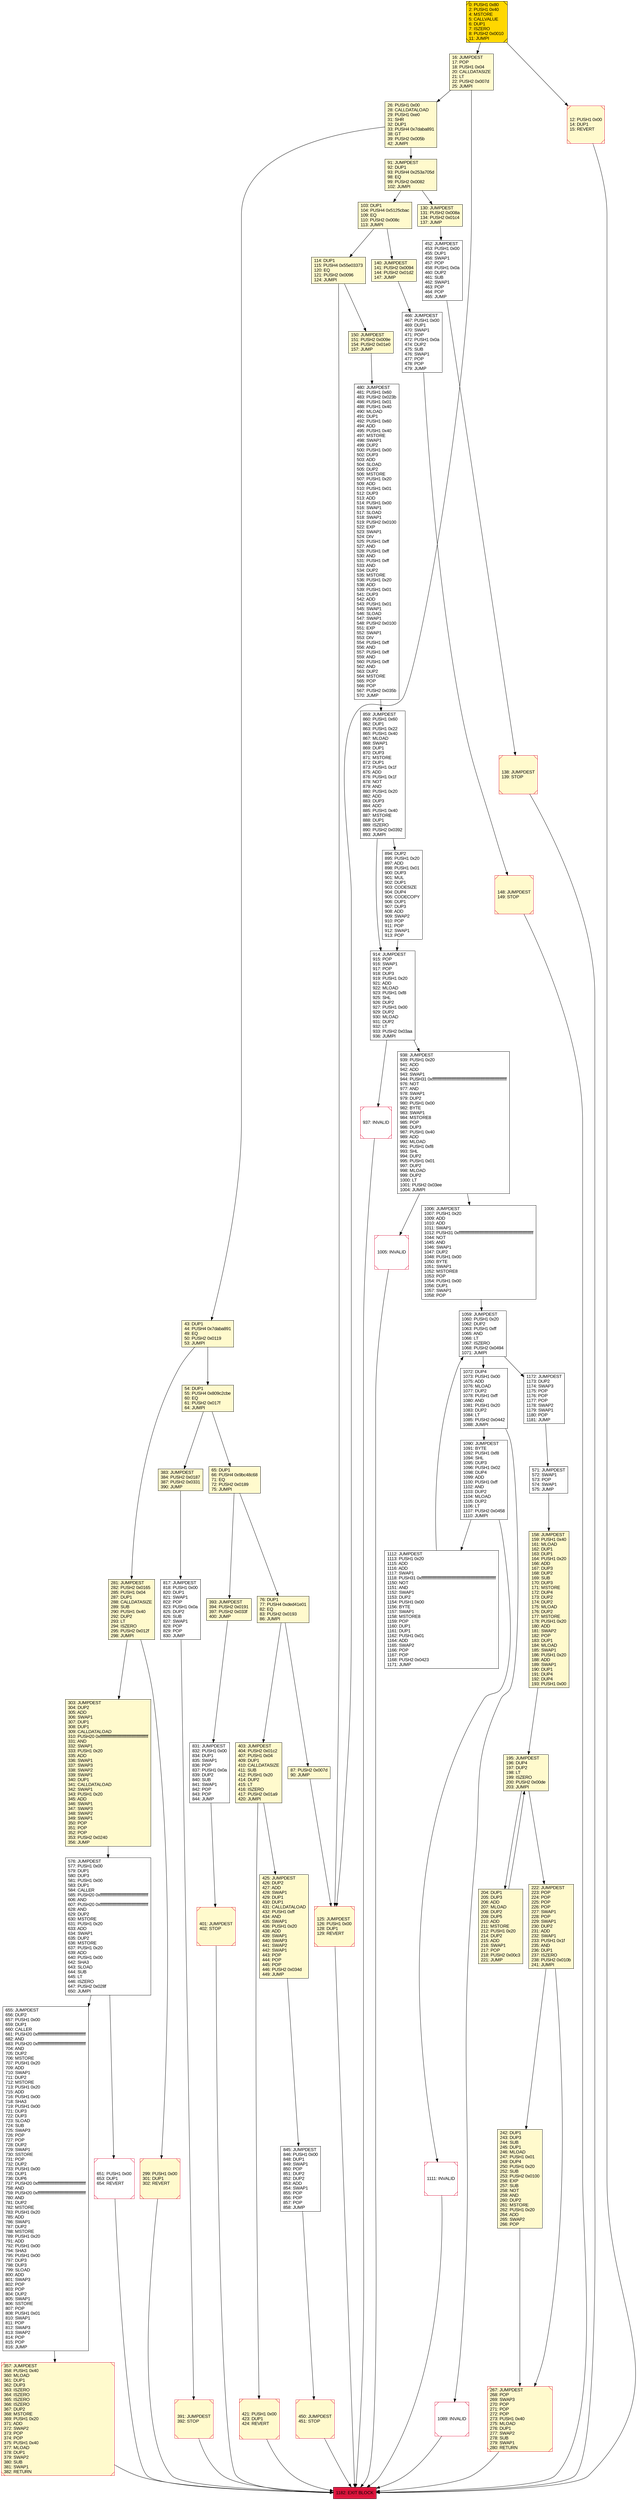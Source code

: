 digraph G {
bgcolor=transparent rankdir=UD;
node [shape=box style=filled color=black fillcolor=white fontname=arial fontcolor=black];
148 [label="148: JUMPDEST\l149: STOP\l" fillcolor=lemonchiffon shape=Msquare color=crimson ];
480 [label="480: JUMPDEST\l481: PUSH1 0x60\l483: PUSH2 0x023b\l486: PUSH1 0x01\l488: PUSH1 0x40\l490: MLOAD\l491: DUP1\l492: PUSH1 0x60\l494: ADD\l495: PUSH1 0x40\l497: MSTORE\l498: SWAP1\l499: DUP2\l500: PUSH1 0x00\l502: DUP3\l503: ADD\l504: SLOAD\l505: DUP2\l506: MSTORE\l507: PUSH1 0x20\l509: ADD\l510: PUSH1 0x01\l512: DUP3\l513: ADD\l514: PUSH1 0x00\l516: SWAP1\l517: SLOAD\l518: SWAP1\l519: PUSH2 0x0100\l522: EXP\l523: SWAP1\l524: DIV\l525: PUSH1 0xff\l527: AND\l528: PUSH1 0xff\l530: AND\l531: PUSH1 0xff\l533: AND\l534: DUP2\l535: MSTORE\l536: PUSH1 0x20\l538: ADD\l539: PUSH1 0x01\l541: DUP3\l542: ADD\l543: PUSH1 0x01\l545: SWAP1\l546: SLOAD\l547: SWAP1\l548: PUSH2 0x0100\l551: EXP\l552: SWAP1\l553: DIV\l554: PUSH1 0xff\l556: AND\l557: PUSH1 0xff\l559: AND\l560: PUSH1 0xff\l562: AND\l563: DUP2\l564: MSTORE\l565: POP\l566: POP\l567: PUSH2 0x035b\l570: JUMP\l" ];
54 [label="54: DUP1\l55: PUSH4 0x809c2cbe\l60: EQ\l61: PUSH2 0x017f\l64: JUMPI\l" fillcolor=lemonchiffon ];
421 [label="421: PUSH1 0x00\l423: DUP1\l424: REVERT\l" fillcolor=lemonchiffon shape=Msquare color=crimson ];
401 [label="401: JUMPDEST\l402: STOP\l" fillcolor=lemonchiffon shape=Msquare color=crimson ];
1059 [label="1059: JUMPDEST\l1060: PUSH1 0x20\l1062: DUP2\l1063: PUSH1 0xff\l1065: AND\l1066: LT\l1067: ISZERO\l1068: PUSH2 0x0494\l1071: JUMPI\l" ];
87 [label="87: PUSH2 0x007d\l90: JUMP\l" fillcolor=lemonchiffon ];
299 [label="299: PUSH1 0x00\l301: DUP1\l302: REVERT\l" fillcolor=lemonchiffon shape=Msquare color=crimson ];
403 [label="403: JUMPDEST\l404: PUSH2 0x01c2\l407: PUSH1 0x04\l409: DUP1\l410: CALLDATASIZE\l411: SUB\l412: PUSH1 0x20\l414: DUP2\l415: LT\l416: ISZERO\l417: PUSH2 0x01a9\l420: JUMPI\l" fillcolor=lemonchiffon ];
267 [label="267: JUMPDEST\l268: POP\l269: SWAP3\l270: POP\l271: POP\l272: POP\l273: PUSH1 0x40\l275: MLOAD\l276: DUP1\l277: SWAP2\l278: SUB\l279: SWAP1\l280: RETURN\l" fillcolor=lemonchiffon shape=Msquare color=crimson ];
576 [label="576: JUMPDEST\l577: PUSH1 0x00\l579: DUP1\l580: DUP3\l581: PUSH1 0x00\l583: DUP1\l584: CALLER\l585: PUSH20 0xffffffffffffffffffffffffffffffffffffffff\l606: AND\l607: PUSH20 0xffffffffffffffffffffffffffffffffffffffff\l628: AND\l629: DUP2\l630: MSTORE\l631: PUSH1 0x20\l633: ADD\l634: SWAP1\l635: DUP2\l636: MSTORE\l637: PUSH1 0x20\l639: ADD\l640: PUSH1 0x00\l642: SHA3\l643: SLOAD\l644: SUB\l645: LT\l646: ISZERO\l647: PUSH2 0x028f\l650: JUMPI\l" ];
391 [label="391: JUMPDEST\l392: STOP\l" fillcolor=lemonchiffon shape=Msquare color=crimson ];
831 [label="831: JUMPDEST\l832: PUSH1 0x00\l834: DUP1\l835: SWAP1\l836: POP\l837: PUSH1 0x0a\l839: DUP2\l840: SUB\l841: SWAP1\l842: POP\l843: POP\l844: JUMP\l" ];
937 [label="937: INVALID\l" shape=Msquare color=crimson ];
938 [label="938: JUMPDEST\l939: PUSH1 0x20\l941: ADD\l942: ADD\l943: SWAP1\l944: PUSH31 0xffffffffffffffffffffffffffffffffffffffffffffffffffffffffffffff\l976: NOT\l977: AND\l978: SWAP1\l979: DUP2\l980: PUSH1 0x00\l982: BYTE\l983: SWAP1\l984: MSTORE8\l985: POP\l986: DUP3\l987: PUSH1 0x40\l989: ADD\l990: MLOAD\l991: PUSH1 0xf8\l993: SHL\l994: DUP2\l995: PUSH1 0x01\l997: DUP2\l998: MLOAD\l999: DUP2\l1000: LT\l1001: PUSH2 0x03ee\l1004: JUMPI\l" ];
0 [label="0: PUSH1 0x80\l2: PUSH1 0x40\l4: MSTORE\l5: CALLVALUE\l6: DUP1\l7: ISZERO\l8: PUSH2 0x0010\l11: JUMPI\l" fillcolor=lemonchiffon shape=Msquare fillcolor=gold ];
817 [label="817: JUMPDEST\l818: PUSH1 0x00\l820: DUP1\l821: SWAP1\l822: POP\l823: PUSH1 0x0a\l825: DUP2\l826: SUB\l827: SWAP1\l828: POP\l829: POP\l830: JUMP\l" ];
140 [label="140: JUMPDEST\l141: PUSH2 0x0094\l144: PUSH2 0x01d2\l147: JUMP\l" fillcolor=lemonchiffon ];
1182 [label="1182: EXIT BLOCK\l" fillcolor=crimson ];
91 [label="91: JUMPDEST\l92: DUP1\l93: PUSH4 0x253a705d\l98: EQ\l99: PUSH2 0x0082\l102: JUMPI\l" fillcolor=lemonchiffon ];
138 [label="138: JUMPDEST\l139: STOP\l" fillcolor=lemonchiffon shape=Msquare color=crimson ];
845 [label="845: JUMPDEST\l846: PUSH1 0x00\l848: DUP1\l849: SWAP1\l850: POP\l851: DUP2\l852: DUP2\l853: ADD\l854: SWAP1\l855: POP\l856: POP\l857: POP\l858: JUMP\l" ];
16 [label="16: JUMPDEST\l17: POP\l18: PUSH1 0x04\l20: CALLDATASIZE\l21: LT\l22: PUSH2 0x007d\l25: JUMPI\l" fillcolor=lemonchiffon ];
425 [label="425: JUMPDEST\l426: DUP2\l427: ADD\l428: SWAP1\l429: DUP1\l430: DUP1\l431: CALLDATALOAD\l432: PUSH1 0xff\l434: AND\l435: SWAP1\l436: PUSH1 0x20\l438: ADD\l439: SWAP1\l440: SWAP3\l441: SWAP2\l442: SWAP1\l443: POP\l444: POP\l445: POP\l446: PUSH2 0x034d\l449: JUMP\l" fillcolor=lemonchiffon ];
655 [label="655: JUMPDEST\l656: DUP2\l657: PUSH1 0x00\l659: DUP1\l660: CALLER\l661: PUSH20 0xffffffffffffffffffffffffffffffffffffffff\l682: AND\l683: PUSH20 0xffffffffffffffffffffffffffffffffffffffff\l704: AND\l705: DUP2\l706: MSTORE\l707: PUSH1 0x20\l709: ADD\l710: SWAP1\l711: DUP2\l712: MSTORE\l713: PUSH1 0x20\l715: ADD\l716: PUSH1 0x00\l718: SHA3\l719: PUSH1 0x00\l721: DUP3\l722: DUP3\l723: SLOAD\l724: SUB\l725: SWAP3\l726: POP\l727: POP\l728: DUP2\l729: SWAP1\l730: SSTORE\l731: POP\l732: DUP2\l733: PUSH1 0x00\l735: DUP1\l736: DUP6\l737: PUSH20 0xffffffffffffffffffffffffffffffffffffffff\l758: AND\l759: PUSH20 0xffffffffffffffffffffffffffffffffffffffff\l780: AND\l781: DUP2\l782: MSTORE\l783: PUSH1 0x20\l785: ADD\l786: SWAP1\l787: DUP2\l788: MSTORE\l789: PUSH1 0x20\l791: ADD\l792: PUSH1 0x00\l794: SHA3\l795: PUSH1 0x00\l797: DUP3\l798: DUP3\l799: SLOAD\l800: ADD\l801: SWAP3\l802: POP\l803: POP\l804: DUP2\l805: SWAP1\l806: SSTORE\l807: POP\l808: PUSH1 0x01\l810: SWAP1\l811: POP\l812: SWAP3\l813: SWAP2\l814: POP\l815: POP\l816: JUMP\l" ];
103 [label="103: DUP1\l104: PUSH4 0x5125cbac\l109: EQ\l110: PUSH2 0x008c\l113: JUMPI\l" fillcolor=lemonchiffon ];
651 [label="651: PUSH1 0x00\l653: DUP1\l654: REVERT\l" shape=Msquare color=crimson ];
1112 [label="1112: JUMPDEST\l1113: PUSH1 0x20\l1115: ADD\l1116: ADD\l1117: SWAP1\l1118: PUSH31 0xffffffffffffffffffffffffffffffffffffffffffffffffffffffffffffff\l1150: NOT\l1151: AND\l1152: SWAP1\l1153: DUP2\l1154: PUSH1 0x00\l1156: BYTE\l1157: SWAP1\l1158: MSTORE8\l1159: POP\l1160: DUP1\l1161: DUP1\l1162: PUSH1 0x01\l1164: ADD\l1165: SWAP2\l1166: POP\l1167: POP\l1168: PUSH2 0x0423\l1171: JUMP\l" ];
12 [label="12: PUSH1 0x00\l14: DUP1\l15: REVERT\l" fillcolor=lemonchiffon shape=Msquare color=crimson ];
158 [label="158: JUMPDEST\l159: PUSH1 0x40\l161: MLOAD\l162: DUP1\l163: DUP1\l164: PUSH1 0x20\l166: ADD\l167: DUP3\l168: DUP2\l169: SUB\l170: DUP3\l171: MSTORE\l172: DUP4\l173: DUP2\l174: DUP2\l175: MLOAD\l176: DUP2\l177: MSTORE\l178: PUSH1 0x20\l180: ADD\l181: SWAP2\l182: POP\l183: DUP1\l184: MLOAD\l185: SWAP1\l186: PUSH1 0x20\l188: ADD\l189: SWAP1\l190: DUP1\l191: DUP4\l192: DUP4\l193: PUSH1 0x00\l" fillcolor=lemonchiffon ];
114 [label="114: DUP1\l115: PUSH4 0x55e03373\l120: EQ\l121: PUSH2 0x0096\l124: JUMPI\l" fillcolor=lemonchiffon ];
383 [label="383: JUMPDEST\l384: PUSH2 0x0187\l387: PUSH2 0x0331\l390: JUMP\l" fillcolor=lemonchiffon ];
65 [label="65: DUP1\l66: PUSH4 0x9bc48c68\l71: EQ\l72: PUSH2 0x0189\l75: JUMPI\l" fillcolor=lemonchiffon ];
150 [label="150: JUMPDEST\l151: PUSH2 0x009e\l154: PUSH2 0x01e0\l157: JUMP\l" fillcolor=lemonchiffon ];
303 [label="303: JUMPDEST\l304: DUP2\l305: ADD\l306: SWAP1\l307: DUP1\l308: DUP1\l309: CALLDATALOAD\l310: PUSH20 0xffffffffffffffffffffffffffffffffffffffff\l331: AND\l332: SWAP1\l333: PUSH1 0x20\l335: ADD\l336: SWAP1\l337: SWAP3\l338: SWAP2\l339: SWAP1\l340: DUP1\l341: CALLDATALOAD\l342: SWAP1\l343: PUSH1 0x20\l345: ADD\l346: SWAP1\l347: SWAP3\l348: SWAP2\l349: SWAP1\l350: POP\l351: POP\l352: POP\l353: PUSH2 0x0240\l356: JUMP\l" fillcolor=lemonchiffon ];
43 [label="43: DUP1\l44: PUSH4 0x7daba891\l49: EQ\l50: PUSH2 0x0119\l53: JUMPI\l" fillcolor=lemonchiffon ];
1072 [label="1072: DUP4\l1073: PUSH1 0x00\l1075: ADD\l1076: MLOAD\l1077: DUP2\l1078: PUSH1 0xff\l1080: AND\l1081: PUSH1 0x20\l1083: DUP2\l1084: LT\l1085: PUSH2 0x0442\l1088: JUMPI\l" ];
1005 [label="1005: INVALID\l" shape=Msquare color=crimson ];
450 [label="450: JUMPDEST\l451: STOP\l" fillcolor=lemonchiffon shape=Msquare color=crimson ];
357 [label="357: JUMPDEST\l358: PUSH1 0x40\l360: MLOAD\l361: DUP1\l362: DUP3\l363: ISZERO\l364: ISZERO\l365: ISZERO\l366: ISZERO\l367: DUP2\l368: MSTORE\l369: PUSH1 0x20\l371: ADD\l372: SWAP2\l373: POP\l374: POP\l375: PUSH1 0x40\l377: MLOAD\l378: DUP1\l379: SWAP2\l380: SUB\l381: SWAP1\l382: RETURN\l" fillcolor=lemonchiffon shape=Msquare color=crimson ];
281 [label="281: JUMPDEST\l282: PUSH2 0x0165\l285: PUSH1 0x04\l287: DUP1\l288: CALLDATASIZE\l289: SUB\l290: PUSH1 0x40\l292: DUP2\l293: LT\l294: ISZERO\l295: PUSH2 0x012f\l298: JUMPI\l" fillcolor=lemonchiffon ];
894 [label="894: DUP2\l895: PUSH1 0x20\l897: ADD\l898: PUSH1 0x01\l900: DUP3\l901: MUL\l902: DUP1\l903: CODESIZE\l904: DUP4\l905: CODECOPY\l906: DUP1\l907: DUP3\l908: ADD\l909: SWAP2\l910: POP\l911: POP\l912: SWAP1\l913: POP\l" ];
571 [label="571: JUMPDEST\l572: SWAP1\l573: POP\l574: SWAP1\l575: JUMP\l" ];
1111 [label="1111: INVALID\l" shape=Msquare color=crimson ];
130 [label="130: JUMPDEST\l131: PUSH2 0x008a\l134: PUSH2 0x01c4\l137: JUMP\l" fillcolor=lemonchiffon ];
26 [label="26: PUSH1 0x00\l28: CALLDATALOAD\l29: PUSH1 0xe0\l31: SHR\l32: DUP1\l33: PUSH4 0x7daba891\l38: GT\l39: PUSH2 0x005b\l42: JUMPI\l" fillcolor=lemonchiffon ];
393 [label="393: JUMPDEST\l394: PUSH2 0x0191\l397: PUSH2 0x033f\l400: JUMP\l" fillcolor=lemonchiffon ];
452 [label="452: JUMPDEST\l453: PUSH1 0x00\l455: DUP1\l456: SWAP1\l457: POP\l458: PUSH1 0x0a\l460: DUP2\l461: SUB\l462: SWAP1\l463: POP\l464: POP\l465: JUMP\l" ];
1172 [label="1172: JUMPDEST\l1173: DUP2\l1174: SWAP3\l1175: POP\l1176: POP\l1177: POP\l1178: SWAP2\l1179: SWAP1\l1180: POP\l1181: JUMP\l" ];
1006 [label="1006: JUMPDEST\l1007: PUSH1 0x20\l1009: ADD\l1010: ADD\l1011: SWAP1\l1012: PUSH31 0xffffffffffffffffffffffffffffffffffffffffffffffffffffffffffffff\l1044: NOT\l1045: AND\l1046: SWAP1\l1047: DUP2\l1048: PUSH1 0x00\l1050: BYTE\l1051: SWAP1\l1052: MSTORE8\l1053: POP\l1054: PUSH1 0x00\l1056: DUP1\l1057: SWAP1\l1058: POP\l" ];
859 [label="859: JUMPDEST\l860: PUSH1 0x60\l862: DUP1\l863: PUSH1 0x22\l865: PUSH1 0x40\l867: MLOAD\l868: SWAP1\l869: DUP1\l870: DUP3\l871: MSTORE\l872: DUP1\l873: PUSH1 0x1f\l875: ADD\l876: PUSH1 0x1f\l878: NOT\l879: AND\l880: PUSH1 0x20\l882: ADD\l883: DUP3\l884: ADD\l885: PUSH1 0x40\l887: MSTORE\l888: DUP1\l889: ISZERO\l890: PUSH2 0x0392\l893: JUMPI\l" ];
1090 [label="1090: JUMPDEST\l1091: BYTE\l1092: PUSH1 0xf8\l1094: SHL\l1095: DUP3\l1096: PUSH1 0x02\l1098: DUP4\l1099: ADD\l1100: PUSH1 0xff\l1102: AND\l1103: DUP2\l1104: MLOAD\l1105: DUP2\l1106: LT\l1107: PUSH2 0x0458\l1110: JUMPI\l" ];
914 [label="914: JUMPDEST\l915: POP\l916: SWAP1\l917: POP\l918: DUP3\l919: PUSH1 0x20\l921: ADD\l922: MLOAD\l923: PUSH1 0xf8\l925: SHL\l926: DUP2\l927: PUSH1 0x00\l929: DUP2\l930: MLOAD\l931: DUP2\l932: LT\l933: PUSH2 0x03aa\l936: JUMPI\l" ];
125 [label="125: JUMPDEST\l126: PUSH1 0x00\l128: DUP1\l129: REVERT\l" fillcolor=lemonchiffon shape=Msquare color=crimson ];
204 [label="204: DUP1\l205: DUP3\l206: ADD\l207: MLOAD\l208: DUP2\l209: DUP5\l210: ADD\l211: MSTORE\l212: PUSH1 0x20\l214: DUP2\l215: ADD\l216: SWAP1\l217: POP\l218: PUSH2 0x00c3\l221: JUMP\l" fillcolor=lemonchiffon ];
466 [label="466: JUMPDEST\l467: PUSH1 0x00\l469: DUP1\l470: SWAP1\l471: POP\l472: PUSH1 0x0a\l474: DUP2\l475: SUB\l476: SWAP1\l477: POP\l478: POP\l479: JUMP\l" ];
242 [label="242: DUP1\l243: DUP3\l244: SUB\l245: DUP1\l246: MLOAD\l247: PUSH1 0x01\l249: DUP4\l250: PUSH1 0x20\l252: SUB\l253: PUSH2 0x0100\l256: EXP\l257: SUB\l258: NOT\l259: AND\l260: DUP2\l261: MSTORE\l262: PUSH1 0x20\l264: ADD\l265: SWAP2\l266: POP\l" fillcolor=lemonchiffon ];
195 [label="195: JUMPDEST\l196: DUP4\l197: DUP2\l198: LT\l199: ISZERO\l200: PUSH2 0x00de\l203: JUMPI\l" fillcolor=lemonchiffon ];
76 [label="76: DUP1\l77: PUSH4 0xded41e01\l82: EQ\l83: PUSH2 0x0193\l86: JUMPI\l" fillcolor=lemonchiffon ];
222 [label="222: JUMPDEST\l223: POP\l224: POP\l225: POP\l226: POP\l227: SWAP1\l228: POP\l229: SWAP1\l230: DUP2\l231: ADD\l232: SWAP1\l233: PUSH1 0x1f\l235: AND\l236: DUP1\l237: ISZERO\l238: PUSH2 0x010b\l241: JUMPI\l" fillcolor=lemonchiffon ];
1089 [label="1089: INVALID\l" shape=Msquare color=crimson ];
138 -> 1182;
195 -> 204;
204 -> 195;
859 -> 914;
130 -> 452;
195 -> 222;
222 -> 242;
1172 -> 571;
937 -> 1182;
103 -> 114;
817 -> 391;
267 -> 1182;
391 -> 1182;
403 -> 421;
831 -> 401;
43 -> 281;
299 -> 1182;
114 -> 150;
421 -> 1182;
401 -> 1182;
1090 -> 1111;
148 -> 1182;
281 -> 303;
26 -> 43;
383 -> 817;
894 -> 914;
859 -> 894;
403 -> 425;
1112 -> 1059;
54 -> 383;
1072 -> 1089;
12 -> 1182;
0 -> 12;
651 -> 1182;
54 -> 65;
576 -> 655;
91 -> 103;
150 -> 480;
576 -> 651;
0 -> 16;
1072 -> 1090;
425 -> 845;
103 -> 140;
571 -> 158;
357 -> 1182;
65 -> 76;
450 -> 1182;
845 -> 450;
43 -> 54;
938 -> 1005;
1059 -> 1072;
1005 -> 1182;
16 -> 26;
281 -> 299;
158 -> 195;
303 -> 576;
114 -> 125;
65 -> 393;
16 -> 125;
1090 -> 1112;
914 -> 937;
1089 -> 1182;
140 -> 466;
125 -> 1182;
242 -> 267;
1059 -> 1172;
938 -> 1006;
222 -> 267;
914 -> 938;
452 -> 138;
26 -> 91;
91 -> 130;
480 -> 859;
1006 -> 1059;
1111 -> 1182;
76 -> 403;
393 -> 831;
466 -> 148;
76 -> 87;
655 -> 357;
87 -> 125;
}